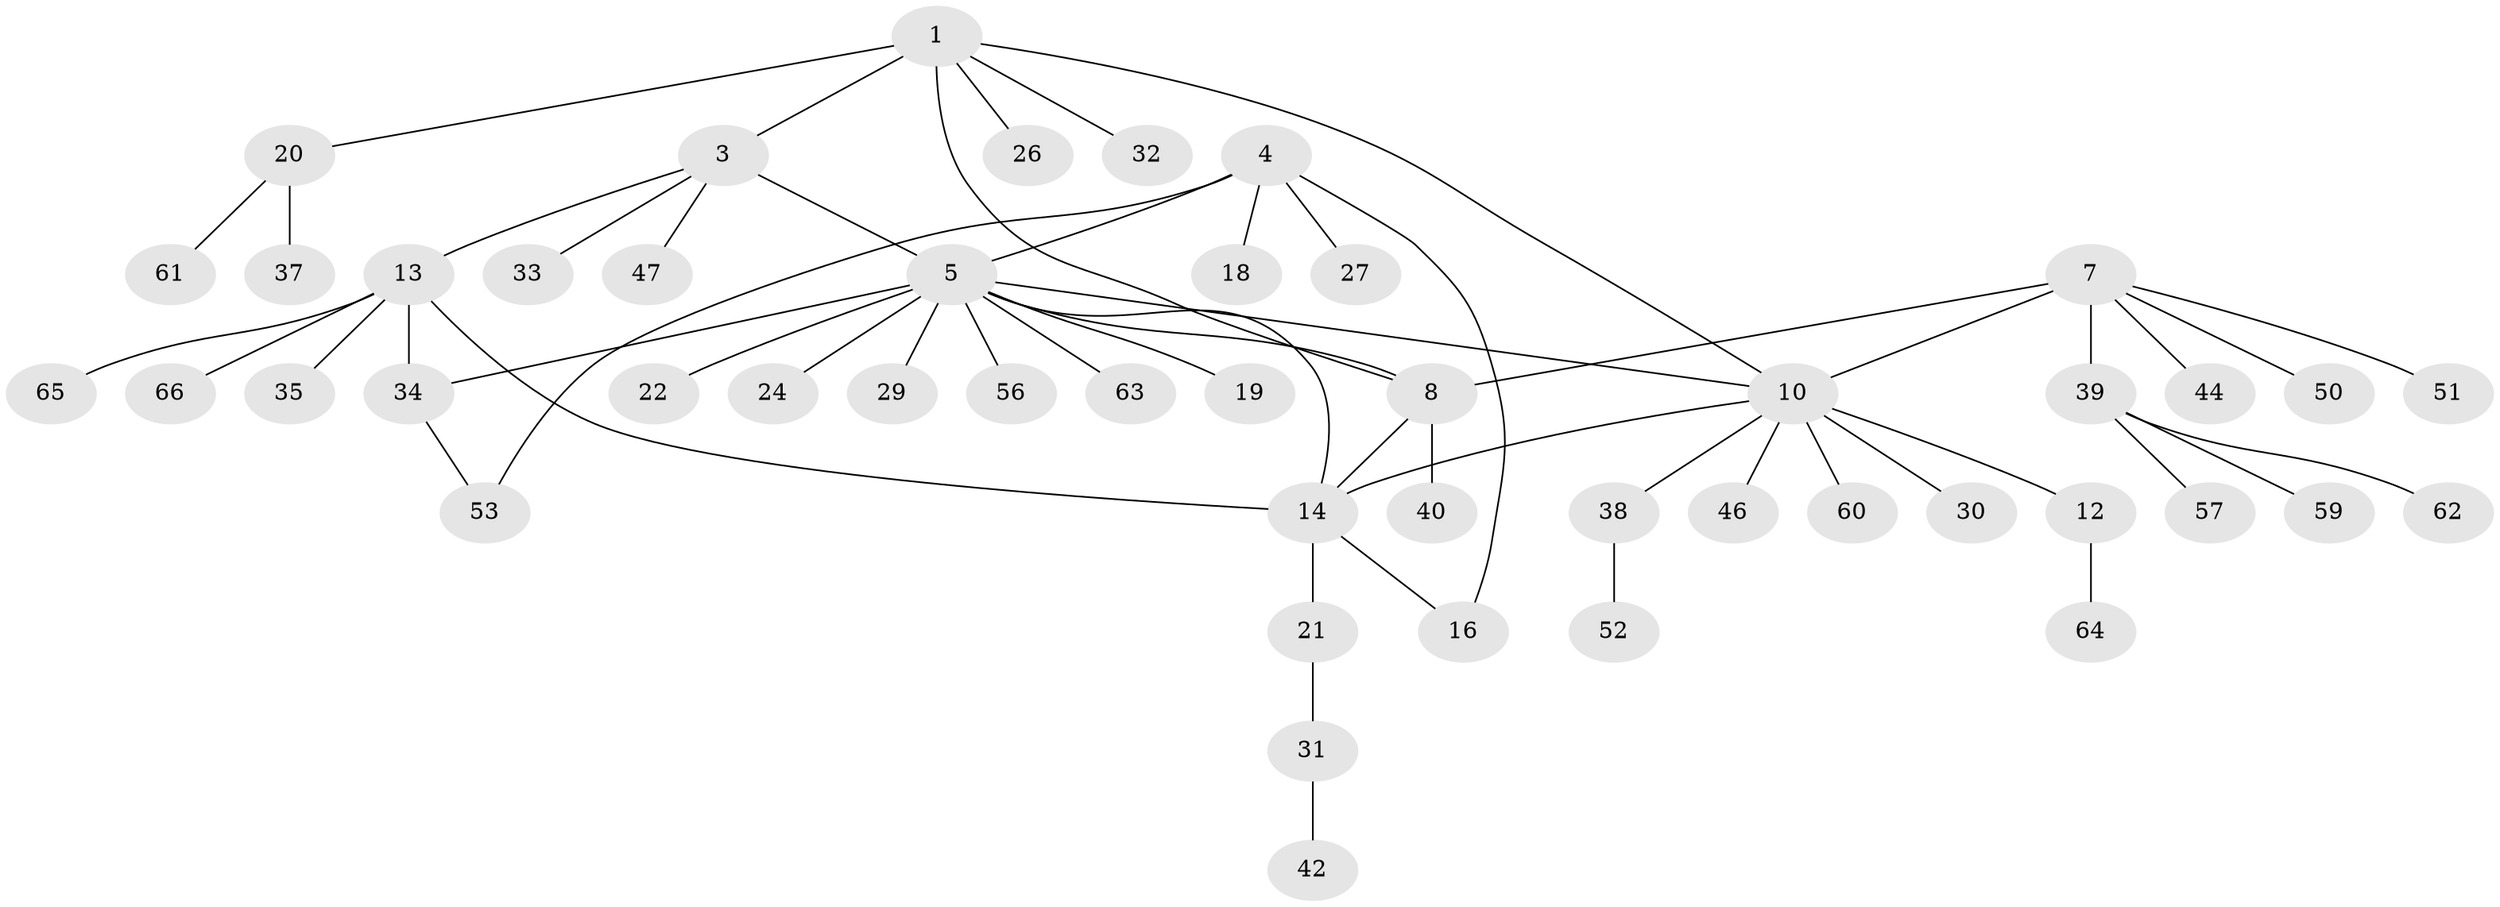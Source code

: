 // Generated by graph-tools (version 1.1) at 2025/52/02/27/25 19:52:20]
// undirected, 48 vertices, 56 edges
graph export_dot {
graph [start="1"]
  node [color=gray90,style=filled];
  1 [super="+2"];
  3 [super="+28"];
  4 [super="+43"];
  5 [super="+6"];
  7 [super="+9"];
  8;
  10 [super="+11"];
  12 [super="+17"];
  13 [super="+23"];
  14 [super="+15"];
  16 [super="+45"];
  18;
  19;
  20 [super="+25"];
  21;
  22 [super="+36"];
  24;
  26;
  27;
  29;
  30;
  31 [super="+41"];
  32;
  33;
  34;
  35;
  37 [super="+55"];
  38 [super="+49"];
  39 [super="+48"];
  40;
  42 [super="+58"];
  44;
  46;
  47;
  50;
  51 [super="+54"];
  52;
  53;
  56;
  57;
  59;
  60;
  61;
  62;
  63;
  64;
  65;
  66;
  1 -- 3 [weight=2];
  1 -- 8;
  1 -- 10;
  1 -- 26;
  1 -- 32;
  1 -- 20;
  3 -- 5;
  3 -- 13;
  3 -- 47;
  3 -- 33;
  4 -- 5 [weight=2];
  4 -- 16;
  4 -- 18;
  4 -- 27;
  4 -- 53;
  5 -- 8;
  5 -- 22;
  5 -- 34;
  5 -- 19;
  5 -- 24;
  5 -- 56;
  5 -- 29;
  5 -- 63;
  5 -- 10;
  5 -- 14;
  7 -- 8 [weight=2];
  7 -- 39;
  7 -- 44;
  7 -- 50;
  7 -- 51;
  7 -- 10;
  8 -- 14;
  8 -- 40;
  10 -- 12 [weight=2];
  10 -- 30;
  10 -- 38;
  10 -- 46;
  10 -- 60;
  10 -- 14;
  12 -- 64;
  13 -- 14 [weight=2];
  13 -- 35;
  13 -- 65;
  13 -- 34;
  13 -- 66;
  14 -- 21;
  14 -- 16;
  20 -- 37;
  20 -- 61;
  21 -- 31;
  31 -- 42;
  34 -- 53;
  38 -- 52;
  39 -- 59;
  39 -- 57;
  39 -- 62;
}
